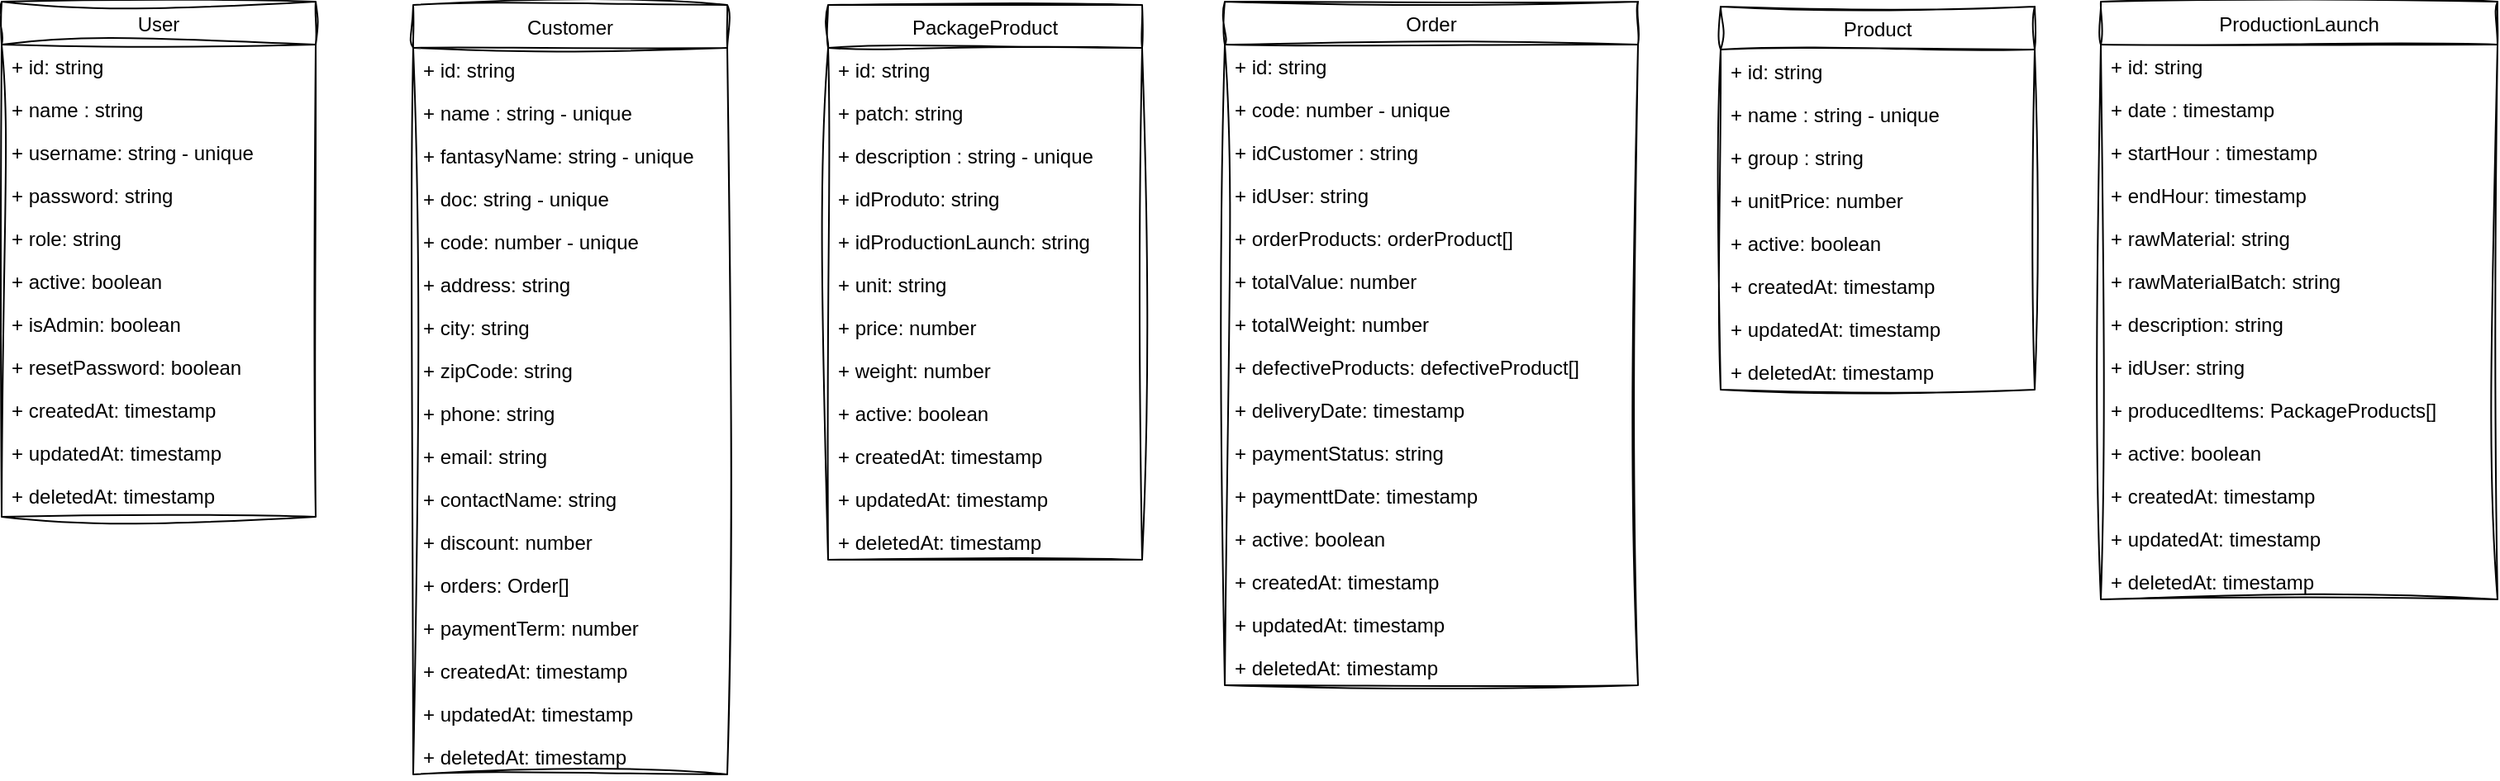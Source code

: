 <mxfile version="20.6.2" type="device"><diagram id="lpRdQd4ExJOgX4B_6R_1" name="Página-1"><mxGraphModel dx="1278" dy="579" grid="1" gridSize="10" guides="1" tooltips="1" connect="1" arrows="1" fold="1" page="1" pageScale="1" pageWidth="827" pageHeight="1169" math="0" shadow="0"><root><mxCell id="0"/><mxCell id="1" parent="0"/><mxCell id="2" value="User" style="swimlane;fontStyle=0;childLayout=stackLayout;horizontal=1;startSize=26;fillColor=none;horizontalStack=0;resizeParent=1;resizeParentMax=0;resizeLast=0;collapsible=1;marginBottom=0;sketch=1;curveFitting=1;jiggle=2;" parent="1" vertex="1"><mxGeometry x="50" y="58" width="190" height="312" as="geometry"><mxRectangle x="50" y="58" width="70" height="30" as="alternateBounds"/></mxGeometry></mxCell><mxCell id="3" value="+ id: string" style="text;strokeColor=none;fillColor=none;align=left;verticalAlign=top;spacingLeft=4;spacingRight=4;overflow=hidden;rotatable=0;points=[[0,0.5],[1,0.5]];portConstraint=eastwest;sketch=1;curveFitting=1;jiggle=2;" parent="2" vertex="1"><mxGeometry y="26" width="190" height="26" as="geometry"/></mxCell><mxCell id="4" value="+ name : string" style="text;strokeColor=none;fillColor=none;align=left;verticalAlign=top;spacingLeft=4;spacingRight=4;overflow=hidden;rotatable=0;points=[[0,0.5],[1,0.5]];portConstraint=eastwest;sketch=1;curveFitting=1;jiggle=2;" parent="2" vertex="1"><mxGeometry y="52" width="190" height="26" as="geometry"/></mxCell><mxCell id="5" value="+ username: string - unique" style="text;strokeColor=none;fillColor=none;align=left;verticalAlign=top;spacingLeft=4;spacingRight=4;overflow=hidden;rotatable=0;points=[[0,0.5],[1,0.5]];portConstraint=eastwest;sketch=1;curveFitting=1;jiggle=2;" parent="2" vertex="1"><mxGeometry y="78" width="190" height="26" as="geometry"/></mxCell><mxCell id="7" value="+ password: string" style="text;strokeColor=none;fillColor=none;align=left;verticalAlign=top;spacingLeft=4;spacingRight=4;overflow=hidden;rotatable=0;points=[[0,0.5],[1,0.5]];portConstraint=eastwest;sketch=1;curveFitting=1;jiggle=2;" parent="2" vertex="1"><mxGeometry y="104" width="190" height="26" as="geometry"/></mxCell><mxCell id="9" value="+ role: string" style="text;strokeColor=none;fillColor=none;align=left;verticalAlign=top;spacingLeft=4;spacingRight=4;overflow=hidden;rotatable=0;points=[[0,0.5],[1,0.5]];portConstraint=eastwest;sketch=1;curveFitting=1;jiggle=2;" parent="2" vertex="1"><mxGeometry y="130" width="190" height="26" as="geometry"/></mxCell><mxCell id="10" value="+ active: boolean" style="text;strokeColor=none;fillColor=none;align=left;verticalAlign=top;spacingLeft=4;spacingRight=4;overflow=hidden;rotatable=0;points=[[0,0.5],[1,0.5]];portConstraint=eastwest;sketch=1;curveFitting=1;jiggle=2;" parent="2" vertex="1"><mxGeometry y="156" width="190" height="26" as="geometry"/></mxCell><mxCell id="11" value="+ isAdmin: boolean" style="text;strokeColor=none;fillColor=none;align=left;verticalAlign=top;spacingLeft=4;spacingRight=4;overflow=hidden;rotatable=0;points=[[0,0.5],[1,0.5]];portConstraint=eastwest;sketch=1;curveFitting=1;jiggle=2;" parent="2" vertex="1"><mxGeometry y="182" width="190" height="26" as="geometry"/></mxCell><mxCell id="12" value="+ resetPassword: boolean" style="text;strokeColor=none;fillColor=none;align=left;verticalAlign=top;spacingLeft=4;spacingRight=4;overflow=hidden;rotatable=0;points=[[0,0.5],[1,0.5]];portConstraint=eastwest;sketch=1;curveFitting=1;jiggle=2;" parent="2" vertex="1"><mxGeometry y="208" width="190" height="26" as="geometry"/></mxCell><mxCell id="13" value="+ createdAt: timestamp" style="text;strokeColor=none;fillColor=none;align=left;verticalAlign=top;spacingLeft=4;spacingRight=4;overflow=hidden;rotatable=0;points=[[0,0.5],[1,0.5]];portConstraint=eastwest;sketch=1;curveFitting=1;jiggle=2;" parent="2" vertex="1"><mxGeometry y="234" width="190" height="26" as="geometry"/></mxCell><mxCell id="14" value="+ updatedAt: timestamp" style="text;strokeColor=none;fillColor=none;align=left;verticalAlign=top;spacingLeft=4;spacingRight=4;overflow=hidden;rotatable=0;points=[[0,0.5],[1,0.5]];portConstraint=eastwest;sketch=1;curveFitting=1;jiggle=2;" parent="2" vertex="1"><mxGeometry y="260" width="190" height="26" as="geometry"/></mxCell><mxCell id="15" value="+ deletedAt: timestamp" style="text;strokeColor=none;fillColor=none;align=left;verticalAlign=top;spacingLeft=4;spacingRight=4;overflow=hidden;rotatable=0;points=[[0,0.5],[1,0.5]];portConstraint=eastwest;sketch=1;curveFitting=1;jiggle=2;" parent="2" vertex="1"><mxGeometry y="286" width="190" height="26" as="geometry"/></mxCell><mxCell id="16" value="Customer" style="swimlane;fontStyle=0;childLayout=stackLayout;horizontal=1;startSize=26;fillColor=none;horizontalStack=0;resizeParent=1;resizeParentMax=0;resizeLast=0;collapsible=1;marginBottom=0;sketch=1;curveFitting=1;jiggle=2;" parent="1" vertex="1"><mxGeometry x="299" y="60" width="190" height="466" as="geometry"><mxRectangle x="280" y="60" width="90" height="30" as="alternateBounds"/></mxGeometry></mxCell><mxCell id="17" value="+ id: string" style="text;strokeColor=none;fillColor=none;align=left;verticalAlign=top;spacingLeft=4;spacingRight=4;overflow=hidden;rotatable=0;points=[[0,0.5],[1,0.5]];portConstraint=eastwest;sketch=1;curveFitting=1;jiggle=2;" parent="16" vertex="1"><mxGeometry y="26" width="190" height="26" as="geometry"/></mxCell><mxCell id="18" value="+ name : string - unique" style="text;strokeColor=none;fillColor=none;align=left;verticalAlign=top;spacingLeft=4;spacingRight=4;overflow=hidden;rotatable=0;points=[[0,0.5],[1,0.5]];portConstraint=eastwest;sketch=1;curveFitting=1;jiggle=2;" parent="16" vertex="1"><mxGeometry y="52" width="190" height="26" as="geometry"/></mxCell><mxCell id="19" value="+ fantasyName: string - unique" style="text;strokeColor=none;fillColor=none;align=left;verticalAlign=top;spacingLeft=4;spacingRight=4;overflow=hidden;rotatable=0;points=[[0,0.5],[1,0.5]];portConstraint=eastwest;sketch=1;curveFitting=1;jiggle=2;" parent="16" vertex="1"><mxGeometry y="78" width="190" height="26" as="geometry"/></mxCell><mxCell id="30" value="+ doc: string - unique" style="text;strokeColor=none;fillColor=none;align=left;verticalAlign=top;spacingLeft=4;spacingRight=4;overflow=hidden;rotatable=0;points=[[0,0.5],[1,0.5]];portConstraint=eastwest;sketch=1;curveFitting=1;jiggle=2;" parent="16" vertex="1"><mxGeometry y="104" width="190" height="26" as="geometry"/></mxCell><mxCell id="20" value="+ code: number - unique" style="text;strokeColor=none;fillColor=none;align=left;verticalAlign=top;spacingLeft=4;spacingRight=4;overflow=hidden;rotatable=0;points=[[0,0.5],[1,0.5]];portConstraint=eastwest;sketch=1;curveFitting=1;jiggle=2;" parent="16" vertex="1"><mxGeometry y="130" width="190" height="26" as="geometry"/></mxCell><mxCell id="21" value="+ address: string" style="text;strokeColor=none;fillColor=none;align=left;verticalAlign=top;spacingLeft=4;spacingRight=4;overflow=hidden;rotatable=0;points=[[0,0.5],[1,0.5]];portConstraint=eastwest;sketch=1;curveFitting=1;jiggle=2;" parent="16" vertex="1"><mxGeometry y="156" width="190" height="26" as="geometry"/></mxCell><mxCell id="22" value="+ city: string" style="text;strokeColor=none;fillColor=none;align=left;verticalAlign=top;spacingLeft=4;spacingRight=4;overflow=hidden;rotatable=0;points=[[0,0.5],[1,0.5]];portConstraint=eastwest;sketch=1;curveFitting=1;jiggle=2;" parent="16" vertex="1"><mxGeometry y="182" width="190" height="26" as="geometry"/></mxCell><mxCell id="23" value="+ zipCode: string" style="text;strokeColor=none;fillColor=none;align=left;verticalAlign=top;spacingLeft=4;spacingRight=4;overflow=hidden;rotatable=0;points=[[0,0.5],[1,0.5]];portConstraint=eastwest;sketch=1;curveFitting=1;jiggle=2;" parent="16" vertex="1"><mxGeometry y="208" width="190" height="26" as="geometry"/></mxCell><mxCell id="24" value="+ phone: string" style="text;strokeColor=none;fillColor=none;align=left;verticalAlign=top;spacingLeft=4;spacingRight=4;overflow=hidden;rotatable=0;points=[[0,0.5],[1,0.5]];portConstraint=eastwest;sketch=1;curveFitting=1;jiggle=2;" parent="16" vertex="1"><mxGeometry y="234" width="190" height="26" as="geometry"/></mxCell><mxCell id="28" value="+ email: string" style="text;strokeColor=none;fillColor=none;align=left;verticalAlign=top;spacingLeft=4;spacingRight=4;overflow=hidden;rotatable=0;points=[[0,0.5],[1,0.5]];portConstraint=eastwest;sketch=1;curveFitting=1;jiggle=2;" parent="16" vertex="1"><mxGeometry y="260" width="190" height="26" as="geometry"/></mxCell><mxCell id="29" value="+ contactName: string" style="text;strokeColor=none;fillColor=none;align=left;verticalAlign=top;spacingLeft=4;spacingRight=4;overflow=hidden;rotatable=0;points=[[0,0.5],[1,0.5]];portConstraint=eastwest;sketch=1;curveFitting=1;jiggle=2;" parent="16" vertex="1"><mxGeometry y="286" width="190" height="26" as="geometry"/></mxCell><mxCell id="31" value="+ discount: number" style="text;strokeColor=none;fillColor=none;align=left;verticalAlign=top;spacingLeft=4;spacingRight=4;overflow=hidden;rotatable=0;points=[[0,0.5],[1,0.5]];portConstraint=eastwest;sketch=1;curveFitting=1;jiggle=2;" parent="16" vertex="1"><mxGeometry y="312" width="190" height="26" as="geometry"/></mxCell><mxCell id="33" value="+ orders: Order[]" style="text;strokeColor=none;fillColor=none;align=left;verticalAlign=top;spacingLeft=4;spacingRight=4;overflow=hidden;rotatable=0;points=[[0,0.5],[1,0.5]];portConstraint=eastwest;sketch=1;curveFitting=1;jiggle=2;" parent="16" vertex="1"><mxGeometry y="338" width="190" height="26" as="geometry"/></mxCell><mxCell id="32" value="+ paymentTerm: number" style="text;strokeColor=none;fillColor=none;align=left;verticalAlign=top;spacingLeft=4;spacingRight=4;overflow=hidden;rotatable=0;points=[[0,0.5],[1,0.5]];portConstraint=eastwest;sketch=1;curveFitting=1;jiggle=2;" parent="16" vertex="1"><mxGeometry y="364" width="190" height="26" as="geometry"/></mxCell><mxCell id="25" value="+ createdAt: timestamp" style="text;strokeColor=none;fillColor=none;align=left;verticalAlign=top;spacingLeft=4;spacingRight=4;overflow=hidden;rotatable=0;points=[[0,0.5],[1,0.5]];portConstraint=eastwest;sketch=1;curveFitting=1;jiggle=2;" parent="16" vertex="1"><mxGeometry y="390" width="190" height="26" as="geometry"/></mxCell><mxCell id="26" value="+ updatedAt: timestamp" style="text;strokeColor=none;fillColor=none;align=left;verticalAlign=top;spacingLeft=4;spacingRight=4;overflow=hidden;rotatable=0;points=[[0,0.5],[1,0.5]];portConstraint=eastwest;sketch=1;curveFitting=1;jiggle=2;" parent="16" vertex="1"><mxGeometry y="416" width="190" height="26" as="geometry"/></mxCell><mxCell id="27" value="+ deletedAt: timestamp" style="text;strokeColor=none;fillColor=none;align=left;verticalAlign=top;spacingLeft=4;spacingRight=4;overflow=hidden;rotatable=0;points=[[0,0.5],[1,0.5]];portConstraint=eastwest;sketch=1;curveFitting=1;jiggle=2;" parent="16" vertex="1"><mxGeometry y="442" width="190" height="24" as="geometry"/></mxCell><mxCell id="35" value="PackageProduct" style="swimlane;fontStyle=0;childLayout=stackLayout;horizontal=1;startSize=26;fillColor=none;horizontalStack=0;resizeParent=1;resizeParentMax=0;resizeLast=0;collapsible=1;marginBottom=0;sketch=1;curveFitting=1;jiggle=2;" parent="1" vertex="1"><mxGeometry x="550" y="60" width="190" height="336" as="geometry"><mxRectangle x="550" y="60" width="90" height="30" as="alternateBounds"/></mxGeometry></mxCell><mxCell id="36" value="+ id: string" style="text;strokeColor=none;fillColor=none;align=left;verticalAlign=top;spacingLeft=4;spacingRight=4;overflow=hidden;rotatable=0;points=[[0,0.5],[1,0.5]];portConstraint=eastwest;sketch=1;curveFitting=1;jiggle=2;" parent="35" vertex="1"><mxGeometry y="26" width="190" height="26" as="geometry"/></mxCell><mxCell id="41" value="+ patch: string" style="text;strokeColor=none;fillColor=none;align=left;verticalAlign=top;spacingLeft=4;spacingRight=4;overflow=hidden;rotatable=0;points=[[0,0.5],[1,0.5]];portConstraint=eastwest;sketch=1;curveFitting=1;jiggle=2;" parent="35" vertex="1"><mxGeometry y="52" width="190" height="26" as="geometry"/></mxCell><mxCell id="38" value="+ description : string - unique" style="text;strokeColor=none;fillColor=none;align=left;verticalAlign=top;spacingLeft=4;spacingRight=4;overflow=hidden;rotatable=0;points=[[0,0.5],[1,0.5]];portConstraint=eastwest;sketch=1;curveFitting=1;jiggle=2;" parent="35" vertex="1"><mxGeometry y="78" width="190" height="26" as="geometry"/></mxCell><mxCell id="39" value="+ idProduto: string" style="text;strokeColor=none;fillColor=none;align=left;verticalAlign=top;spacingLeft=4;spacingRight=4;overflow=hidden;rotatable=0;points=[[0,0.5],[1,0.5]];portConstraint=eastwest;sketch=1;curveFitting=1;jiggle=2;" parent="35" vertex="1"><mxGeometry y="104" width="190" height="26" as="geometry"/></mxCell><mxCell id="144" value="+ idProductionLaunch: string" style="text;strokeColor=none;fillColor=none;align=left;verticalAlign=top;spacingLeft=4;spacingRight=4;overflow=hidden;rotatable=0;points=[[0,0.5],[1,0.5]];portConstraint=eastwest;sketch=1;curveFitting=1;jiggle=2;" parent="35" vertex="1"><mxGeometry y="130" width="190" height="26" as="geometry"/></mxCell><mxCell id="40" value="+ unit: string" style="text;strokeColor=none;fillColor=none;align=left;verticalAlign=top;spacingLeft=4;spacingRight=4;overflow=hidden;rotatable=0;points=[[0,0.5],[1,0.5]];portConstraint=eastwest;sketch=1;curveFitting=1;jiggle=2;" parent="35" vertex="1"><mxGeometry y="156" width="190" height="26" as="geometry"/></mxCell><mxCell id="42" value="+ price: number" style="text;strokeColor=none;fillColor=none;align=left;verticalAlign=top;spacingLeft=4;spacingRight=4;overflow=hidden;rotatable=0;points=[[0,0.5],[1,0.5]];portConstraint=eastwest;sketch=1;curveFitting=1;jiggle=2;" parent="35" vertex="1"><mxGeometry y="182" width="190" height="26" as="geometry"/></mxCell><mxCell id="43" value="+ weight: number" style="text;strokeColor=none;fillColor=none;align=left;verticalAlign=top;spacingLeft=4;spacingRight=4;overflow=hidden;rotatable=0;points=[[0,0.5],[1,0.5]];portConstraint=eastwest;sketch=1;curveFitting=1;jiggle=2;" parent="35" vertex="1"><mxGeometry y="208" width="190" height="26" as="geometry"/></mxCell><mxCell id="54" value="+ active: boolean" style="text;strokeColor=none;fillColor=none;align=left;verticalAlign=top;spacingLeft=4;spacingRight=4;overflow=hidden;rotatable=0;points=[[0,0.5],[1,0.5]];portConstraint=eastwest;sketch=1;curveFitting=1;jiggle=2;" parent="35" vertex="1"><mxGeometry y="234" width="190" height="26" as="geometry"/></mxCell><mxCell id="51" value="+ createdAt: timestamp" style="text;strokeColor=none;fillColor=none;align=left;verticalAlign=top;spacingLeft=4;spacingRight=4;overflow=hidden;rotatable=0;points=[[0,0.5],[1,0.5]];portConstraint=eastwest;sketch=1;curveFitting=1;jiggle=2;" parent="35" vertex="1"><mxGeometry y="260" width="190" height="26" as="geometry"/></mxCell><mxCell id="52" value="+ updatedAt: timestamp" style="text;strokeColor=none;fillColor=none;align=left;verticalAlign=top;spacingLeft=4;spacingRight=4;overflow=hidden;rotatable=0;points=[[0,0.5],[1,0.5]];portConstraint=eastwest;sketch=1;curveFitting=1;jiggle=2;" parent="35" vertex="1"><mxGeometry y="286" width="190" height="26" as="geometry"/></mxCell><mxCell id="53" value="+ deletedAt: timestamp" style="text;strokeColor=none;fillColor=none;align=left;verticalAlign=top;spacingLeft=4;spacingRight=4;overflow=hidden;rotatable=0;points=[[0,0.5],[1,0.5]];portConstraint=eastwest;sketch=1;curveFitting=1;jiggle=2;" parent="35" vertex="1"><mxGeometry y="312" width="190" height="24" as="geometry"/></mxCell><mxCell id="55" value="Order" style="swimlane;fontStyle=0;childLayout=stackLayout;horizontal=1;startSize=26;fillColor=none;horizontalStack=0;resizeParent=1;resizeParentMax=0;resizeLast=0;collapsible=1;marginBottom=0;sketch=1;curveFitting=1;jiggle=2;" parent="1" vertex="1"><mxGeometry x="790" y="58" width="250" height="414" as="geometry"><mxRectangle x="800" y="60" width="90" height="30" as="alternateBounds"/></mxGeometry></mxCell><mxCell id="56" value="+ id: string" style="text;strokeColor=none;fillColor=none;align=left;verticalAlign=top;spacingLeft=4;spacingRight=4;overflow=hidden;rotatable=0;points=[[0,0.5],[1,0.5]];portConstraint=eastwest;sketch=1;curveFitting=1;jiggle=2;" parent="55" vertex="1"><mxGeometry y="26" width="250" height="26" as="geometry"/></mxCell><mxCell id="57" value="+ code: number - unique" style="text;strokeColor=none;fillColor=none;align=left;verticalAlign=top;spacingLeft=4;spacingRight=4;overflow=hidden;rotatable=0;points=[[0,0.5],[1,0.5]];portConstraint=eastwest;sketch=1;curveFitting=1;jiggle=2;" parent="55" vertex="1"><mxGeometry y="52" width="250" height="26" as="geometry"/></mxCell><mxCell id="58" value="+ idCustomer : string" style="text;strokeColor=none;fillColor=none;align=left;verticalAlign=top;spacingLeft=4;spacingRight=4;overflow=hidden;rotatable=0;points=[[0,0.5],[1,0.5]];portConstraint=eastwest;sketch=1;curveFitting=1;jiggle=2;" parent="55" vertex="1"><mxGeometry y="78" width="250" height="26" as="geometry"/></mxCell><mxCell id="59" value="+ idUser: string" style="text;strokeColor=none;fillColor=none;align=left;verticalAlign=top;spacingLeft=4;spacingRight=4;overflow=hidden;rotatable=0;points=[[0,0.5],[1,0.5]];portConstraint=eastwest;sketch=1;curveFitting=1;jiggle=2;" parent="55" vertex="1"><mxGeometry y="104" width="250" height="26" as="geometry"/></mxCell><mxCell id="100" value="+ orderProducts: orderProduct[]" style="text;strokeColor=none;fillColor=none;align=left;verticalAlign=top;spacingLeft=4;spacingRight=4;overflow=hidden;rotatable=0;points=[[0,0.5],[1,0.5]];portConstraint=eastwest;sketch=1;curveFitting=1;jiggle=2;" parent="55" vertex="1"><mxGeometry y="130" width="250" height="26" as="geometry"/></mxCell><mxCell id="60" value="+ totalValue: number" style="text;strokeColor=none;fillColor=none;align=left;verticalAlign=top;spacingLeft=4;spacingRight=4;overflow=hidden;rotatable=0;points=[[0,0.5],[1,0.5]];portConstraint=eastwest;sketch=1;curveFitting=1;jiggle=2;" parent="55" vertex="1"><mxGeometry y="156" width="250" height="26" as="geometry"/></mxCell><mxCell id="61" value="+ totalWeight: number" style="text;strokeColor=none;fillColor=none;align=left;verticalAlign=top;spacingLeft=4;spacingRight=4;overflow=hidden;rotatable=0;points=[[0,0.5],[1,0.5]];portConstraint=eastwest;sketch=1;curveFitting=1;jiggle=2;" parent="55" vertex="1"><mxGeometry y="182" width="250" height="26" as="geometry"/></mxCell><mxCell id="99" value="+ defectiveProducts: defectiveProduct[]" style="text;strokeColor=none;fillColor=none;align=left;verticalAlign=top;spacingLeft=4;spacingRight=4;overflow=hidden;rotatable=0;points=[[0,0.5],[1,0.5]];portConstraint=eastwest;sketch=1;curveFitting=1;jiggle=2;" parent="55" vertex="1"><mxGeometry y="208" width="250" height="26" as="geometry"/></mxCell><mxCell id="97" value="+ deliveryDate: timestamp" style="text;strokeColor=none;fillColor=none;align=left;verticalAlign=top;spacingLeft=4;spacingRight=4;overflow=hidden;rotatable=0;points=[[0,0.5],[1,0.5]];portConstraint=eastwest;sketch=1;curveFitting=1;jiggle=2;" parent="55" vertex="1"><mxGeometry y="234" width="250" height="26" as="geometry"/></mxCell><mxCell id="98" value="+ paymentStatus: string" style="text;strokeColor=none;fillColor=none;align=left;verticalAlign=top;spacingLeft=4;spacingRight=4;overflow=hidden;rotatable=0;points=[[0,0.5],[1,0.5]];portConstraint=eastwest;sketch=1;curveFitting=1;jiggle=2;" parent="55" vertex="1"><mxGeometry y="260" width="250" height="26" as="geometry"/></mxCell><mxCell id="67" value="+ paymenttDate: timestamp" style="text;strokeColor=none;fillColor=none;align=left;verticalAlign=top;spacingLeft=4;spacingRight=4;overflow=hidden;rotatable=0;points=[[0,0.5],[1,0.5]];portConstraint=eastwest;sketch=1;curveFitting=1;jiggle=2;" parent="55" vertex="1"><mxGeometry y="286" width="250" height="26" as="geometry"/></mxCell><mxCell id="63" value="+ active: boolean" style="text;strokeColor=none;fillColor=none;align=left;verticalAlign=top;spacingLeft=4;spacingRight=4;overflow=hidden;rotatable=0;points=[[0,0.5],[1,0.5]];portConstraint=eastwest;sketch=1;curveFitting=1;jiggle=2;" parent="55" vertex="1"><mxGeometry y="312" width="250" height="26" as="geometry"/></mxCell><mxCell id="64" value="+ createdAt: timestamp" style="text;strokeColor=none;fillColor=none;align=left;verticalAlign=top;spacingLeft=4;spacingRight=4;overflow=hidden;rotatable=0;points=[[0,0.5],[1,0.5]];portConstraint=eastwest;sketch=1;curveFitting=1;jiggle=2;" parent="55" vertex="1"><mxGeometry y="338" width="250" height="26" as="geometry"/></mxCell><mxCell id="65" value="+ updatedAt: timestamp" style="text;strokeColor=none;fillColor=none;align=left;verticalAlign=top;spacingLeft=4;spacingRight=4;overflow=hidden;rotatable=0;points=[[0,0.5],[1,0.5]];portConstraint=eastwest;sketch=1;curveFitting=1;jiggle=2;" parent="55" vertex="1"><mxGeometry y="364" width="250" height="26" as="geometry"/></mxCell><mxCell id="66" value="+ deletedAt: timestamp" style="text;strokeColor=none;fillColor=none;align=left;verticalAlign=top;spacingLeft=4;spacingRight=4;overflow=hidden;rotatable=0;points=[[0,0.5],[1,0.5]];portConstraint=eastwest;sketch=1;curveFitting=1;jiggle=2;" parent="55" vertex="1"><mxGeometry y="390" width="250" height="24" as="geometry"/></mxCell><mxCell id="117" value="Product" style="swimlane;fontStyle=0;childLayout=stackLayout;horizontal=1;startSize=26;fillColor=none;horizontalStack=0;resizeParent=1;resizeParentMax=0;resizeLast=0;collapsible=1;marginBottom=0;sketch=1;curveFitting=1;jiggle=2;" parent="1" vertex="1"><mxGeometry x="1090" y="61" width="190" height="232" as="geometry"><mxRectangle x="1090" y="61" width="90" height="30" as="alternateBounds"/></mxGeometry></mxCell><mxCell id="118" value="+ id: string" style="text;strokeColor=none;fillColor=none;align=left;verticalAlign=top;spacingLeft=4;spacingRight=4;overflow=hidden;rotatable=0;points=[[0,0.5],[1,0.5]];portConstraint=eastwest;sketch=1;curveFitting=1;jiggle=2;" parent="117" vertex="1"><mxGeometry y="26" width="190" height="26" as="geometry"/></mxCell><mxCell id="120" value="+ name : string - unique" style="text;strokeColor=none;fillColor=none;align=left;verticalAlign=top;spacingLeft=4;spacingRight=4;overflow=hidden;rotatable=0;points=[[0,0.5],[1,0.5]];portConstraint=eastwest;sketch=1;curveFitting=1;jiggle=2;" parent="117" vertex="1"><mxGeometry y="52" width="190" height="26" as="geometry"/></mxCell><mxCell id="129" value="+ group : string" style="text;strokeColor=none;fillColor=none;align=left;verticalAlign=top;spacingLeft=4;spacingRight=4;overflow=hidden;rotatable=0;points=[[0,0.5],[1,0.5]];portConstraint=eastwest;sketch=1;curveFitting=1;jiggle=2;" parent="117" vertex="1"><mxGeometry y="78" width="190" height="26" as="geometry"/></mxCell><mxCell id="123" value="+ unitPrice: number" style="text;strokeColor=none;fillColor=none;align=left;verticalAlign=top;spacingLeft=4;spacingRight=4;overflow=hidden;rotatable=0;points=[[0,0.5],[1,0.5]];portConstraint=eastwest;sketch=1;curveFitting=1;jiggle=2;" parent="117" vertex="1"><mxGeometry y="104" width="190" height="26" as="geometry"/></mxCell><mxCell id="125" value="+ active: boolean" style="text;strokeColor=none;fillColor=none;align=left;verticalAlign=top;spacingLeft=4;spacingRight=4;overflow=hidden;rotatable=0;points=[[0,0.5],[1,0.5]];portConstraint=eastwest;sketch=1;curveFitting=1;jiggle=2;" parent="117" vertex="1"><mxGeometry y="130" width="190" height="26" as="geometry"/></mxCell><mxCell id="126" value="+ createdAt: timestamp" style="text;strokeColor=none;fillColor=none;align=left;verticalAlign=top;spacingLeft=4;spacingRight=4;overflow=hidden;rotatable=0;points=[[0,0.5],[1,0.5]];portConstraint=eastwest;sketch=1;curveFitting=1;jiggle=2;" parent="117" vertex="1"><mxGeometry y="156" width="190" height="26" as="geometry"/></mxCell><mxCell id="127" value="+ updatedAt: timestamp" style="text;strokeColor=none;fillColor=none;align=left;verticalAlign=top;spacingLeft=4;spacingRight=4;overflow=hidden;rotatable=0;points=[[0,0.5],[1,0.5]];portConstraint=eastwest;sketch=1;curveFitting=1;jiggle=2;" parent="117" vertex="1"><mxGeometry y="182" width="190" height="26" as="geometry"/></mxCell><mxCell id="128" value="+ deletedAt: timestamp" style="text;strokeColor=none;fillColor=none;align=left;verticalAlign=top;spacingLeft=4;spacingRight=4;overflow=hidden;rotatable=0;points=[[0,0.5],[1,0.5]];portConstraint=eastwest;sketch=1;curveFitting=1;jiggle=2;" parent="117" vertex="1"><mxGeometry y="208" width="190" height="24" as="geometry"/></mxCell><mxCell id="130" value="ProductionLaunch" style="swimlane;fontStyle=0;childLayout=stackLayout;horizontal=1;startSize=26;fillColor=none;horizontalStack=0;resizeParent=1;resizeParentMax=0;resizeLast=0;collapsible=1;marginBottom=0;sketch=1;curveFitting=1;jiggle=2;" parent="1" vertex="1"><mxGeometry x="1320" y="58" width="240" height="362" as="geometry"><mxRectangle x="550" y="60" width="90" height="30" as="alternateBounds"/></mxGeometry></mxCell><mxCell id="131" value="+ id: string" style="text;strokeColor=none;fillColor=none;align=left;verticalAlign=top;spacingLeft=4;spacingRight=4;overflow=hidden;rotatable=0;points=[[0,0.5],[1,0.5]];portConstraint=eastwest;sketch=1;curveFitting=1;jiggle=2;" parent="130" vertex="1"><mxGeometry y="26" width="240" height="26" as="geometry"/></mxCell><mxCell id="132" value="+ date : timestamp " style="text;strokeColor=none;fillColor=none;align=left;verticalAlign=top;spacingLeft=4;spacingRight=4;overflow=hidden;rotatable=0;points=[[0,0.5],[1,0.5]];portConstraint=eastwest;sketch=1;curveFitting=1;jiggle=2;" parent="130" vertex="1"><mxGeometry y="52" width="240" height="26" as="geometry"/></mxCell><mxCell id="133" value="+ startHour : timestamp" style="text;strokeColor=none;fillColor=none;align=left;verticalAlign=top;spacingLeft=4;spacingRight=4;overflow=hidden;rotatable=0;points=[[0,0.5],[1,0.5]];portConstraint=eastwest;sketch=1;curveFitting=1;jiggle=2;" parent="130" vertex="1"><mxGeometry y="78" width="240" height="26" as="geometry"/></mxCell><mxCell id="134" value="+ endHour: timestamp" style="text;strokeColor=none;fillColor=none;align=left;verticalAlign=top;spacingLeft=4;spacingRight=4;overflow=hidden;rotatable=0;points=[[0,0.5],[1,0.5]];portConstraint=eastwest;sketch=1;curveFitting=1;jiggle=2;" parent="130" vertex="1"><mxGeometry y="104" width="240" height="26" as="geometry"/></mxCell><mxCell id="139" value="+ rawMaterial: string" style="text;strokeColor=none;fillColor=none;align=left;verticalAlign=top;spacingLeft=4;spacingRight=4;overflow=hidden;rotatable=0;points=[[0,0.5],[1,0.5]];portConstraint=eastwest;sketch=1;curveFitting=1;jiggle=2;" parent="130" vertex="1"><mxGeometry y="130" width="240" height="26" as="geometry"/></mxCell><mxCell id="140" value="+ rawMaterialBatch: string" style="text;strokeColor=none;fillColor=none;align=left;verticalAlign=top;spacingLeft=4;spacingRight=4;overflow=hidden;rotatable=0;points=[[0,0.5],[1,0.5]];portConstraint=eastwest;sketch=1;curveFitting=1;jiggle=2;" parent="130" vertex="1"><mxGeometry y="156" width="240" height="26" as="geometry"/></mxCell><mxCell id="141" value="+ description: string" style="text;strokeColor=none;fillColor=none;align=left;verticalAlign=top;spacingLeft=4;spacingRight=4;overflow=hidden;rotatable=0;points=[[0,0.5],[1,0.5]];portConstraint=eastwest;sketch=1;curveFitting=1;jiggle=2;" parent="130" vertex="1"><mxGeometry y="182" width="240" height="26" as="geometry"/></mxCell><mxCell id="142" value="+ idUser: string" style="text;strokeColor=none;fillColor=none;align=left;verticalAlign=top;spacingLeft=4;spacingRight=4;overflow=hidden;rotatable=0;points=[[0,0.5],[1,0.5]];portConstraint=eastwest;sketch=1;curveFitting=1;jiggle=2;" parent="130" vertex="1"><mxGeometry y="208" width="240" height="26" as="geometry"/></mxCell><mxCell id="143" value="+ producedItems: PackageProducts[]" style="text;strokeColor=none;fillColor=none;align=left;verticalAlign=top;spacingLeft=4;spacingRight=4;overflow=hidden;rotatable=0;points=[[0,0.5],[1,0.5]];portConstraint=eastwest;sketch=1;curveFitting=1;jiggle=2;" parent="130" vertex="1"><mxGeometry y="234" width="240" height="26" as="geometry"/></mxCell><mxCell id="135" value="+ active: boolean" style="text;strokeColor=none;fillColor=none;align=left;verticalAlign=top;spacingLeft=4;spacingRight=4;overflow=hidden;rotatable=0;points=[[0,0.5],[1,0.5]];portConstraint=eastwest;sketch=1;curveFitting=1;jiggle=2;" parent="130" vertex="1"><mxGeometry y="260" width="240" height="26" as="geometry"/></mxCell><mxCell id="136" value="+ createdAt: timestamp" style="text;strokeColor=none;fillColor=none;align=left;verticalAlign=top;spacingLeft=4;spacingRight=4;overflow=hidden;rotatable=0;points=[[0,0.5],[1,0.5]];portConstraint=eastwest;sketch=1;curveFitting=1;jiggle=2;" parent="130" vertex="1"><mxGeometry y="286" width="240" height="26" as="geometry"/></mxCell><mxCell id="137" value="+ updatedAt: timestamp" style="text;strokeColor=none;fillColor=none;align=left;verticalAlign=top;spacingLeft=4;spacingRight=4;overflow=hidden;rotatable=0;points=[[0,0.5],[1,0.5]];portConstraint=eastwest;sketch=1;curveFitting=1;jiggle=2;" parent="130" vertex="1"><mxGeometry y="312" width="240" height="26" as="geometry"/></mxCell><mxCell id="138" value="+ deletedAt: timestamp" style="text;strokeColor=none;fillColor=none;align=left;verticalAlign=top;spacingLeft=4;spacingRight=4;overflow=hidden;rotatable=0;points=[[0,0.5],[1,0.5]];portConstraint=eastwest;sketch=1;curveFitting=1;jiggle=2;" parent="130" vertex="1"><mxGeometry y="338" width="240" height="24" as="geometry"/></mxCell></root></mxGraphModel></diagram></mxfile>